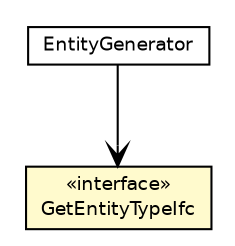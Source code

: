#!/usr/local/bin/dot
#
# Class diagram 
# Generated by UMLGraph version 5.4 (http://www.umlgraph.org/)
#

digraph G {
	edge [fontname="Helvetica",fontsize=10,labelfontname="Helvetica",labelfontsize=10];
	node [fontname="Helvetica",fontsize=10,shape=plaintext];
	nodesep=0.25;
	ranksep=0.5;
	// jsl.modeling.elements.resource.GetEntityTypeIfc
	c92704 [label=<<table title="jsl.modeling.elements.resource.GetEntityTypeIfc" border="0" cellborder="1" cellspacing="0" cellpadding="2" port="p" bgcolor="lemonChiffon" href="./GetEntityTypeIfc.html">
		<tr><td><table border="0" cellspacing="0" cellpadding="1">
<tr><td align="center" balign="center"> &#171;interface&#187; </td></tr>
<tr><td align="center" balign="center"> GetEntityTypeIfc </td></tr>
		</table></td></tr>
		</table>>, URL="./GetEntityTypeIfc.html", fontname="Helvetica", fontcolor="black", fontsize=9.0];
	// jsl.modeling.elements.resource.EntityGenerator
	c92719 [label=<<table title="jsl.modeling.elements.resource.EntityGenerator" border="0" cellborder="1" cellspacing="0" cellpadding="2" port="p" href="./EntityGenerator.html">
		<tr><td><table border="0" cellspacing="0" cellpadding="1">
<tr><td align="center" balign="center"> EntityGenerator </td></tr>
		</table></td></tr>
		</table>>, URL="./EntityGenerator.html", fontname="Helvetica", fontcolor="black", fontsize=9.0];
	// jsl.modeling.elements.resource.EntityGenerator NAVASSOC jsl.modeling.elements.resource.GetEntityTypeIfc
	c92719:p -> c92704:p [taillabel="", label="", headlabel="", fontname="Helvetica", fontcolor="black", fontsize=10.0, color="black", arrowhead=open];
}

